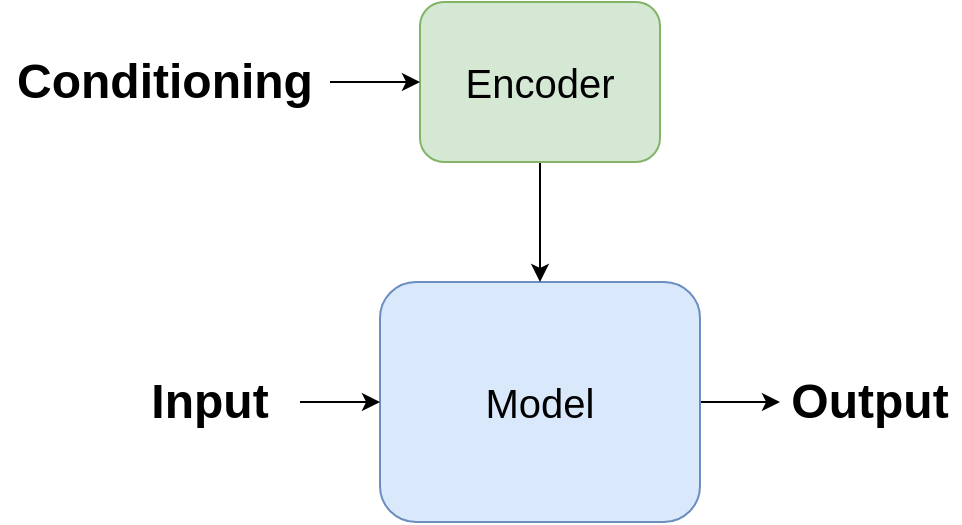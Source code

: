 <mxfile version="24.1.0" type="device">
  <diagram name="Page-1" id="o65vilw3Pug-pLH16Nbn">
    <mxGraphModel dx="2074" dy="1196" grid="1" gridSize="10" guides="1" tooltips="1" connect="1" arrows="1" fold="1" page="1" pageScale="1" pageWidth="850" pageHeight="1100" math="0" shadow="0">
      <root>
        <mxCell id="0" />
        <mxCell id="1" parent="0" />
        <mxCell id="yqtdJIzbsoDZmMNoD9rc-10" style="edgeStyle=orthogonalEdgeStyle;rounded=0;orthogonalLoop=1;jettySize=auto;html=1;entryX=0;entryY=0.5;entryDx=0;entryDy=0;" edge="1" parent="1" source="yqtdJIzbsoDZmMNoD9rc-11" target="yqtdJIzbsoDZmMNoD9rc-19">
          <mxGeometry relative="1" as="geometry" />
        </mxCell>
        <mxCell id="yqtdJIzbsoDZmMNoD9rc-11" value="&lt;font style=&quot;font-size: 20px;&quot;&gt;Model&lt;/font&gt;" style="rounded=1;whiteSpace=wrap;html=1;fillColor=#dae8fc;strokeColor=#6c8ebf;" vertex="1" parent="1">
          <mxGeometry x="440" y="220" width="160" height="120" as="geometry" />
        </mxCell>
        <mxCell id="yqtdJIzbsoDZmMNoD9rc-12" style="edgeStyle=orthogonalEdgeStyle;rounded=0;orthogonalLoop=1;jettySize=auto;html=1;" edge="1" parent="1" source="yqtdJIzbsoDZmMNoD9rc-13" target="yqtdJIzbsoDZmMNoD9rc-11">
          <mxGeometry relative="1" as="geometry" />
        </mxCell>
        <mxCell id="yqtdJIzbsoDZmMNoD9rc-13" value="&lt;font style=&quot;font-size: 20px;&quot;&gt;Encoder&lt;/font&gt;" style="rounded=1;whiteSpace=wrap;html=1;fillColor=#d5e8d4;strokeColor=#82b366;" vertex="1" parent="1">
          <mxGeometry x="460" y="80" width="120" height="80" as="geometry" />
        </mxCell>
        <mxCell id="yqtdJIzbsoDZmMNoD9rc-19" value="&lt;b&gt;&lt;font style=&quot;font-size: 24px;&quot;&gt;Output&lt;/font&gt;&lt;/b&gt;" style="text;html=1;align=center;verticalAlign=middle;whiteSpace=wrap;rounded=0;" vertex="1" parent="1">
          <mxGeometry x="640" y="260" width="90" height="40" as="geometry" />
        </mxCell>
        <mxCell id="yqtdJIzbsoDZmMNoD9rc-24" style="edgeStyle=orthogonalEdgeStyle;rounded=0;orthogonalLoop=1;jettySize=auto;html=1;entryX=0;entryY=0.5;entryDx=0;entryDy=0;" edge="1" parent="1" source="yqtdJIzbsoDZmMNoD9rc-23" target="yqtdJIzbsoDZmMNoD9rc-13">
          <mxGeometry relative="1" as="geometry" />
        </mxCell>
        <mxCell id="yqtdJIzbsoDZmMNoD9rc-23" value="&lt;b&gt;&lt;font style=&quot;font-size: 24px;&quot;&gt;Conditioning&lt;/font&gt;&lt;/b&gt;" style="text;html=1;align=center;verticalAlign=middle;whiteSpace=wrap;rounded=0;" vertex="1" parent="1">
          <mxGeometry x="250" y="100" width="165" height="40" as="geometry" />
        </mxCell>
        <mxCell id="yqtdJIzbsoDZmMNoD9rc-29" style="edgeStyle=orthogonalEdgeStyle;rounded=0;orthogonalLoop=1;jettySize=auto;html=1;entryX=0;entryY=0.5;entryDx=0;entryDy=0;" edge="1" parent="1" source="yqtdJIzbsoDZmMNoD9rc-25" target="yqtdJIzbsoDZmMNoD9rc-11">
          <mxGeometry relative="1" as="geometry" />
        </mxCell>
        <mxCell id="yqtdJIzbsoDZmMNoD9rc-25" value="&lt;b&gt;&lt;font style=&quot;font-size: 24px;&quot;&gt;Input&lt;/font&gt;&lt;/b&gt;" style="text;html=1;align=center;verticalAlign=middle;whiteSpace=wrap;rounded=0;" vertex="1" parent="1">
          <mxGeometry x="310" y="260" width="90" height="40" as="geometry" />
        </mxCell>
      </root>
    </mxGraphModel>
  </diagram>
</mxfile>
